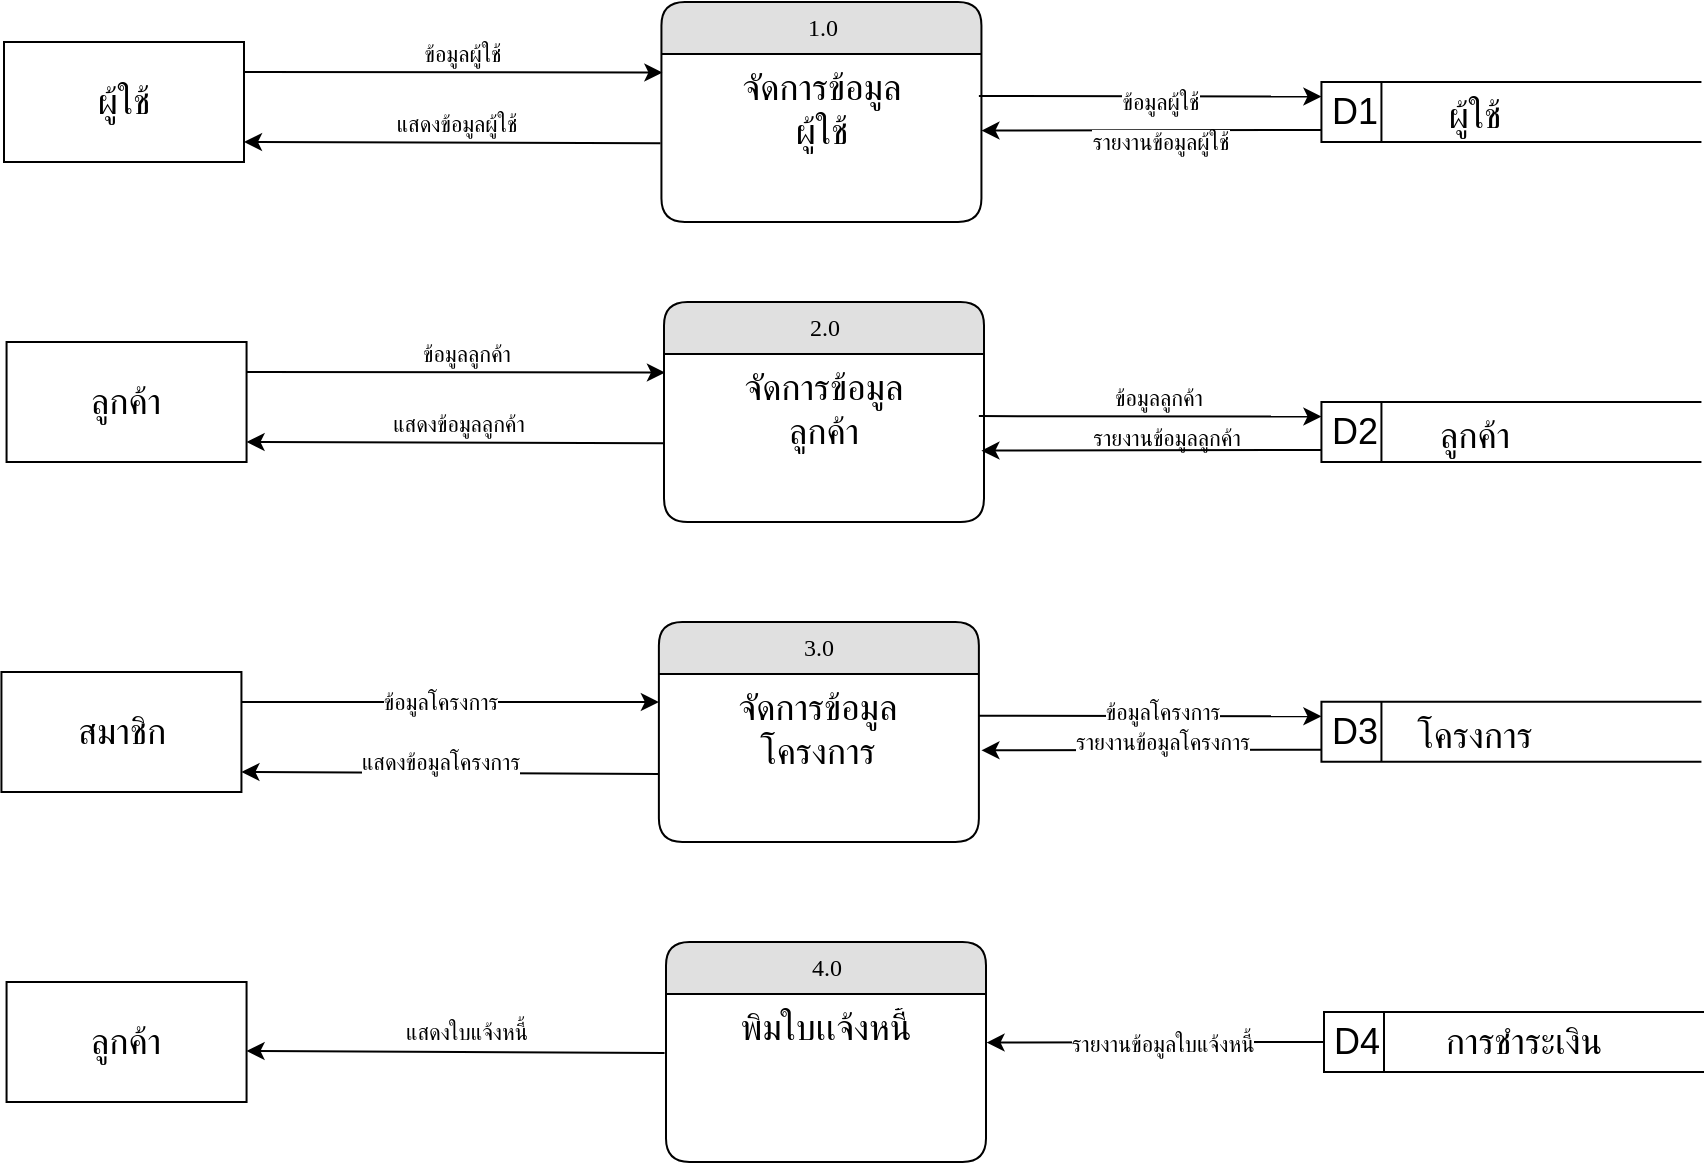 <mxfile version="25.0.3">
  <diagram name="Page-1" id="b520641d-4fe3-3701-9064-5fc419738815">
    <mxGraphModel dx="2411" dy="656" grid="1" gridSize="10" guides="1" tooltips="1" connect="1" arrows="1" fold="1" page="1" pageScale="1" pageWidth="1100" pageHeight="850" background="none" math="0" shadow="0">
      <root>
        <mxCell id="0" />
        <mxCell id="1" parent="0" />
        <mxCell id="21ea969265ad0168-14" value="1.0" style="swimlane;html=1;fontStyle=0;childLayout=stackLayout;horizontal=1;startSize=26;fillColor=#e0e0e0;horizontalStack=0;resizeParent=1;resizeLast=0;collapsible=1;marginBottom=0;swimlaneFillColor=#ffffff;align=center;rounded=1;shadow=0;comic=0;labelBackgroundColor=none;strokeWidth=1;fontFamily=Verdana;fontSize=12" parent="1" vertex="1">
          <mxGeometry x="-71.28" y="60" width="160" height="110" as="geometry" />
        </mxCell>
        <mxCell id="21ea969265ad0168-15" value="&lt;span style=&quot;font-size: 18px;&quot;&gt;จัดการข้อมูล&lt;br&gt;ผู้ใช้&lt;/span&gt;" style="text;html=1;strokeColor=none;fillColor=none;spacingLeft=4;spacingRight=4;whiteSpace=wrap;overflow=hidden;rotatable=0;points=[[0,0.5],[1,0.5]];portConstraint=eastwest;align=center;" parent="21ea969265ad0168-14" vertex="1">
          <mxGeometry y="26" width="160" height="54" as="geometry" />
        </mxCell>
        <mxCell id="J-rECzXJLJKtCDADrSuw-3" value="&lt;span style=&quot;font-size: 18px; text-wrap-mode: nowrap;&quot;&gt;ผู้ใช้&lt;/span&gt;" style="rounded=0;whiteSpace=wrap;html=1;" parent="1" vertex="1">
          <mxGeometry x="-400" y="80" width="120" height="60" as="geometry" />
        </mxCell>
        <mxCell id="J-rECzXJLJKtCDADrSuw-29" value="3.0" style="swimlane;html=1;fontStyle=0;childLayout=stackLayout;horizontal=1;startSize=26;fillColor=#e0e0e0;horizontalStack=0;resizeParent=1;resizeLast=0;collapsible=1;marginBottom=0;swimlaneFillColor=#ffffff;align=center;rounded=1;shadow=0;comic=0;labelBackgroundColor=none;strokeWidth=1;fontFamily=Verdana;fontSize=12" parent="1" vertex="1">
          <mxGeometry x="-72.56" y="370" width="160" height="110" as="geometry" />
        </mxCell>
        <mxCell id="J-rECzXJLJKtCDADrSuw-30" value="&lt;span style=&quot;font-size: 18px;&quot;&gt;จัดการข้อมูล&lt;/span&gt;&lt;div&gt;&lt;span style=&quot;font-size: 18px;&quot;&gt;โครงการ&lt;/span&gt;&lt;/div&gt;" style="text;html=1;strokeColor=none;fillColor=none;spacingLeft=4;spacingRight=4;whiteSpace=wrap;overflow=hidden;rotatable=0;points=[[0,0.5],[1,0.5]];portConstraint=eastwest;align=center;" parent="J-rECzXJLJKtCDADrSuw-29" vertex="1">
          <mxGeometry y="26" width="160" height="54" as="geometry" />
        </mxCell>
        <mxCell id="J-rECzXJLJKtCDADrSuw-31" value="" style="endArrow=classic;html=1;rounded=0;exitX=1;exitY=0.25;exitDx=0;exitDy=0;entryX=0.003;entryY=0.172;entryDx=0;entryDy=0;entryPerimeter=0;" parent="1" source="J-rECzXJLJKtCDADrSuw-3" target="21ea969265ad0168-15" edge="1">
          <mxGeometry width="50" height="50" relative="1" as="geometry">
            <mxPoint x="-261.28" y="90" as="sourcePoint" />
            <mxPoint x="-67.76" y="92.404" as="targetPoint" />
            <Array as="points" />
          </mxGeometry>
        </mxCell>
        <mxCell id="J-rECzXJLJKtCDADrSuw-40" value="ข้อมูลผู้ใช้" style="edgeLabel;html=1;align=center;verticalAlign=middle;resizable=0;points=[];rotation=0;" parent="J-rECzXJLJKtCDADrSuw-31" vertex="1" connectable="0">
          <mxGeometry x="-0.064" y="2" relative="1" as="geometry">
            <mxPoint x="11" y="-7" as="offset" />
          </mxGeometry>
        </mxCell>
        <mxCell id="J-rECzXJLJKtCDADrSuw-32" value="" style="endArrow=classic;html=1;rounded=0;exitX=-0.003;exitY=0.826;exitDx=0;exitDy=0;entryX=1;entryY=0.833;entryDx=0;entryDy=0;entryPerimeter=0;exitPerimeter=0;" parent="1" source="21ea969265ad0168-15" target="J-rECzXJLJKtCDADrSuw-3" edge="1">
          <mxGeometry width="50" height="50" relative="1" as="geometry">
            <mxPoint x="-71.28" y="122" as="sourcePoint" />
            <mxPoint x="-261.28" y="120" as="targetPoint" />
            <Array as="points" />
          </mxGeometry>
        </mxCell>
        <mxCell id="J-rECzXJLJKtCDADrSuw-41" value="แสดงข้อมูลผู้ใช้" style="edgeLabel;html=1;align=center;verticalAlign=middle;resizable=0;points=[];" parent="J-rECzXJLJKtCDADrSuw-32" vertex="1" connectable="0">
          <mxGeometry x="0.072" y="-2" relative="1" as="geometry">
            <mxPoint x="9" y="-8" as="offset" />
          </mxGeometry>
        </mxCell>
        <mxCell id="J-rECzXJLJKtCDADrSuw-49" value="" style="group" parent="1" vertex="1" connectable="0">
          <mxGeometry x="258.72" y="100" width="190" height="30" as="geometry" />
        </mxCell>
        <mxCell id="J-rECzXJLJKtCDADrSuw-50" value="&lt;font style=&quot;font-size: 18px;&quot;&gt;D1&lt;/font&gt;" style="html=1;dashed=0;whiteSpace=wrap;shape=mxgraph.dfd.dataStoreID;align=left;spacingLeft=3;points=[[0,0],[0.5,0],[1,0],[0,0.5],[1,0.5],[0,1],[0.5,1],[1,1]];container=0;" parent="J-rECzXJLJKtCDADrSuw-49" vertex="1">
          <mxGeometry width="190" height="30" as="geometry" />
        </mxCell>
        <mxCell id="J-rECzXJLJKtCDADrSuw-51" value="&lt;font style=&quot;font-size: 18px; font-weight: normal;&quot;&gt;ผู้ใช้&lt;/font&gt;" style="text;strokeColor=none;fillColor=none;html=1;fontSize=24;fontStyle=1;verticalAlign=middle;align=center;container=0;" parent="J-rECzXJLJKtCDADrSuw-49" vertex="1">
          <mxGeometry x="28.5" width="95" height="30" as="geometry" />
        </mxCell>
        <mxCell id="J-rECzXJLJKtCDADrSuw-52" value="" style="endArrow=classic;html=1;rounded=0;exitX=0.992;exitY=0.389;exitDx=0;exitDy=0;exitPerimeter=0;entryX=0;entryY=0.242;entryDx=0;entryDy=0;entryPerimeter=0;" parent="1" target="J-rECzXJLJKtCDADrSuw-50" edge="1">
          <mxGeometry width="50" height="50" relative="1" as="geometry">
            <mxPoint x="87.44" y="107.006" as="sourcePoint" />
            <mxPoint x="258.72" y="110" as="targetPoint" />
            <Array as="points" />
          </mxGeometry>
        </mxCell>
        <mxCell id="J-rECzXJLJKtCDADrSuw-54" value="" style="endArrow=classic;html=1;rounded=0;exitX=-0.001;exitY=0.799;exitDx=0;exitDy=0;exitPerimeter=0;entryX=1;entryY=0.709;entryDx=0;entryDy=0;entryPerimeter=0;" parent="1" source="J-rECzXJLJKtCDADrSuw-50" edge="1">
          <mxGeometry width="50" height="50" relative="1" as="geometry">
            <mxPoint x="257.72" y="130" as="sourcePoint" />
            <mxPoint x="88.72" y="124.286" as="targetPoint" />
            <Array as="points" />
          </mxGeometry>
        </mxCell>
        <mxCell id="J-rECzXJLJKtCDADrSuw-108" value="&lt;span style=&quot;font-size: 18px;&quot;&gt;สมาชิก&lt;/span&gt;" style="rounded=0;whiteSpace=wrap;html=1;" parent="1" vertex="1">
          <mxGeometry x="-401.28" y="395" width="120" height="60" as="geometry" />
        </mxCell>
        <mxCell id="J-rECzXJLJKtCDADrSuw-109" value="" style="endArrow=classic;html=1;rounded=0;exitX=1;exitY=0.25;exitDx=0;exitDy=0;entryX=0.003;entryY=0.172;entryDx=0;entryDy=0;entryPerimeter=0;" parent="1" source="J-rECzXJLJKtCDADrSuw-108" edge="1">
          <mxGeometry width="50" height="50" relative="1" as="geometry">
            <mxPoint x="-262.56" y="405" as="sourcePoint" />
            <mxPoint x="-72.56" y="410" as="targetPoint" />
            <Array as="points" />
          </mxGeometry>
        </mxCell>
        <mxCell id="J-rECzXJLJKtCDADrSuw-111" value="" style="endArrow=classic;html=1;rounded=0;exitX=-0.003;exitY=0.826;exitDx=0;exitDy=0;entryX=1;entryY=0.833;entryDx=0;entryDy=0;entryPerimeter=0;exitPerimeter=0;" parent="1" target="J-rECzXJLJKtCDADrSuw-108" edge="1">
          <mxGeometry width="50" height="50" relative="1" as="geometry">
            <mxPoint x="-72.56" y="446" as="sourcePoint" />
            <mxPoint x="-262.56" y="435" as="targetPoint" />
            <Array as="points" />
          </mxGeometry>
        </mxCell>
        <mxCell id="J-rECzXJLJKtCDADrSuw-119" value="" style="group" parent="1" vertex="1" connectable="0">
          <mxGeometry x="258.72" y="409.88" width="190" height="30" as="geometry" />
        </mxCell>
        <mxCell id="J-rECzXJLJKtCDADrSuw-120" value="&lt;font style=&quot;font-size: 18px;&quot;&gt;D3&lt;/font&gt;" style="html=1;dashed=0;whiteSpace=wrap;shape=mxgraph.dfd.dataStoreID;align=left;spacingLeft=3;points=[[0,0],[0.5,0],[1,0],[0,0.5],[1,0.5],[0,1],[0.5,1],[1,1]];container=0;" parent="J-rECzXJLJKtCDADrSuw-119" vertex="1">
          <mxGeometry width="190" height="30" as="geometry" />
        </mxCell>
        <mxCell id="J-rECzXJLJKtCDADrSuw-121" value="&lt;span style=&quot;font-size: 18px; font-weight: 400; text-wrap-mode: wrap;&quot;&gt;โครงการ&lt;/span&gt;" style="text;strokeColor=none;fillColor=none;html=1;fontSize=24;fontStyle=1;verticalAlign=middle;align=center;container=0;" parent="J-rECzXJLJKtCDADrSuw-119" vertex="1">
          <mxGeometry x="28.5" width="95" height="30" as="geometry" />
        </mxCell>
        <mxCell id="J-rECzXJLJKtCDADrSuw-122" value="" style="endArrow=classic;html=1;rounded=0;exitX=0.992;exitY=0.389;exitDx=0;exitDy=0;exitPerimeter=0;entryX=0;entryY=0.242;entryDx=0;entryDy=0;entryPerimeter=0;" parent="1" target="J-rECzXJLJKtCDADrSuw-120" edge="1">
          <mxGeometry width="50" height="50" relative="1" as="geometry">
            <mxPoint x="87.44" y="416.886" as="sourcePoint" />
            <mxPoint x="258.72" y="419.88" as="targetPoint" />
            <Array as="points" />
          </mxGeometry>
        </mxCell>
        <mxCell id="J-rECzXJLJKtCDADrSuw-124" value="" style="endArrow=classic;html=1;rounded=0;exitX=-0.001;exitY=0.799;exitDx=0;exitDy=0;exitPerimeter=0;entryX=1;entryY=0.709;entryDx=0;entryDy=0;entryPerimeter=0;" parent="1" source="J-rECzXJLJKtCDADrSuw-120" edge="1">
          <mxGeometry width="50" height="50" relative="1" as="geometry">
            <mxPoint x="257.72" y="439.88" as="sourcePoint" />
            <mxPoint x="88.72" y="434.166" as="targetPoint" />
            <Array as="points" />
          </mxGeometry>
        </mxCell>
        <mxCell id="J-rECzXJLJKtCDADrSuw-140" value="4.0" style="swimlane;html=1;fontStyle=0;childLayout=stackLayout;horizontal=1;startSize=26;fillColor=#e0e0e0;horizontalStack=0;resizeParent=1;resizeLast=0;collapsible=1;marginBottom=0;swimlaneFillColor=#ffffff;align=center;rounded=1;shadow=0;comic=0;labelBackgroundColor=none;strokeWidth=1;fontFamily=Verdana;fontSize=12" parent="1" vertex="1">
          <mxGeometry x="-69" y="530" width="160" height="110" as="geometry" />
        </mxCell>
        <mxCell id="J-rECzXJLJKtCDADrSuw-202" value="&lt;span style=&quot;font-size: 18px;&quot;&gt;พิมใบเเจ้งหนี้&lt;/span&gt;" style="text;html=1;strokeColor=none;fillColor=none;spacingLeft=4;spacingRight=4;whiteSpace=wrap;overflow=hidden;rotatable=0;points=[[0,0.5],[1,0.5]];portConstraint=eastwest;align=center;" parent="J-rECzXJLJKtCDADrSuw-140" vertex="1">
          <mxGeometry y="26" width="160" height="54" as="geometry" />
        </mxCell>
        <mxCell id="J-rECzXJLJKtCDADrSuw-142" value="&lt;span style=&quot;font-size: 18px;&quot;&gt;ลูกค้า&lt;/span&gt;" style="rounded=0;whiteSpace=wrap;html=1;" parent="1" vertex="1">
          <mxGeometry x="-398.72" y="550" width="120" height="60" as="geometry" />
        </mxCell>
        <mxCell id="J-rECzXJLJKtCDADrSuw-161" value="" style="endArrow=classic;html=1;rounded=0;exitX=-0.001;exitY=0.799;exitDx=0;exitDy=0;exitPerimeter=0;entryX=1;entryY=0.709;entryDx=0;entryDy=0;entryPerimeter=0;" parent="1" edge="1">
          <mxGeometry width="50" height="50" relative="1" as="geometry">
            <mxPoint x="261.09" y="579.97" as="sourcePoint" />
            <mxPoint x="91.28" y="580.286" as="targetPoint" />
            <Array as="points" />
          </mxGeometry>
        </mxCell>
        <mxCell id="J-rECzXJLJKtCDADrSuw-235" value="" style="endArrow=classic;html=1;rounded=0;exitX=-0.003;exitY=0.826;exitDx=0;exitDy=0;entryX=1;entryY=0.833;entryDx=0;entryDy=0;entryPerimeter=0;exitPerimeter=0;" parent="1" edge="1">
          <mxGeometry width="50" height="50" relative="1" as="geometry">
            <mxPoint x="-69.72" y="585.5" as="sourcePoint" />
            <mxPoint x="-278.72" y="584.5" as="targetPoint" />
            <Array as="points" />
          </mxGeometry>
        </mxCell>
        <mxCell id="J-rECzXJLJKtCDADrSuw-236" value="แสดงใบแจ้งหนี้" style="edgeLabel;html=1;align=center;verticalAlign=middle;resizable=0;points=[];" parent="J-rECzXJLJKtCDADrSuw-235" vertex="1" connectable="0">
          <mxGeometry x="0.072" y="-2" relative="1" as="geometry">
            <mxPoint x="12" y="-8" as="offset" />
          </mxGeometry>
        </mxCell>
        <mxCell id="J-rECzXJLJKtCDADrSuw-249" value="รายงานข้อมูลใบแจ้งหนี้" style="edgeLabel;html=1;align=center;verticalAlign=middle;resizable=0;points=[];" parent="J-rECzXJLJKtCDADrSuw-235" vertex="1" connectable="0">
          <mxGeometry x="0.072" y="-2" relative="1" as="geometry">
            <mxPoint x="360" y="-2" as="offset" />
          </mxGeometry>
        </mxCell>
        <mxCell id="J-rECzXJLJKtCDADrSuw-250" value="ข้อมูลผู้ใช้" style="edgeLabel;html=1;align=center;verticalAlign=middle;resizable=0;points=[];" parent="J-rECzXJLJKtCDADrSuw-235" vertex="1" connectable="0">
          <mxGeometry x="0.072" y="-2" relative="1" as="geometry">
            <mxPoint x="359" y="-473" as="offset" />
          </mxGeometry>
        </mxCell>
        <mxCell id="J-rECzXJLJKtCDADrSuw-251" value="รายงานข้อมูลผู้ใช้" style="edgeLabel;html=1;align=center;verticalAlign=middle;resizable=0;points=[];" parent="J-rECzXJLJKtCDADrSuw-235" vertex="1" connectable="0">
          <mxGeometry x="0.072" y="-2" relative="1" as="geometry">
            <mxPoint x="359" y="-453" as="offset" />
          </mxGeometry>
        </mxCell>
        <mxCell id="J-rECzXJLJKtCDADrSuw-256" value="แสดงข้อมูลโครงการ" style="edgeLabel;html=1;align=center;verticalAlign=middle;resizable=0;points=[];" parent="J-rECzXJLJKtCDADrSuw-235" vertex="1" connectable="0">
          <mxGeometry x="0.072" y="-2" relative="1" as="geometry">
            <mxPoint x="-1" y="-143" as="offset" />
          </mxGeometry>
        </mxCell>
        <mxCell id="J-rECzXJLJKtCDADrSuw-259" value="ข้อมูลโครงการ" style="edgeLabel;html=1;align=center;verticalAlign=middle;resizable=0;points=[];" parent="J-rECzXJLJKtCDADrSuw-235" vertex="1" connectable="0">
          <mxGeometry x="0.072" y="-2" relative="1" as="geometry">
            <mxPoint x="-1" y="-173" as="offset" />
          </mxGeometry>
        </mxCell>
        <mxCell id="J-rECzXJLJKtCDADrSuw-260" value="ข้อมูลโครงการ" style="edgeLabel;html=1;align=center;verticalAlign=middle;resizable=0;points=[];" parent="J-rECzXJLJKtCDADrSuw-235" vertex="1" connectable="0">
          <mxGeometry x="0.072" y="-2" relative="1" as="geometry">
            <mxPoint x="360" y="-168" as="offset" />
          </mxGeometry>
        </mxCell>
        <mxCell id="J-rECzXJLJKtCDADrSuw-261" value="รายงานข้อมูลโครงการ" style="edgeLabel;html=1;align=center;verticalAlign=middle;resizable=0;points=[];" parent="J-rECzXJLJKtCDADrSuw-235" vertex="1" connectable="0">
          <mxGeometry x="0.072" y="-2" relative="1" as="geometry">
            <mxPoint x="360" y="-153" as="offset" />
          </mxGeometry>
        </mxCell>
        <mxCell id="q0jEr9tOCAXGT7uGepia-21" value="ข้อมูลลูกค้า" style="edgeLabel;html=1;align=center;verticalAlign=middle;resizable=0;points=[];" parent="J-rECzXJLJKtCDADrSuw-235" vertex="1" connectable="0">
          <mxGeometry x="0.072" y="-2" relative="1" as="geometry">
            <mxPoint x="358" y="-325" as="offset" />
          </mxGeometry>
        </mxCell>
        <mxCell id="q0jEr9tOCAXGT7uGepia-22" value="รายงานข้อมูลลูกค้า" style="edgeLabel;html=1;align=center;verticalAlign=middle;resizable=0;points=[];" parent="J-rECzXJLJKtCDADrSuw-235" vertex="1" connectable="0">
          <mxGeometry x="0.072" y="-2" relative="1" as="geometry">
            <mxPoint x="362" y="-305" as="offset" />
          </mxGeometry>
        </mxCell>
        <mxCell id="J-rECzXJLJKtCDADrSuw-245" value="" style="group" parent="1" vertex="1" connectable="0">
          <mxGeometry x="260" y="565" width="190" height="30" as="geometry" />
        </mxCell>
        <mxCell id="J-rECzXJLJKtCDADrSuw-246" value="&lt;font style=&quot;font-size: 18px;&quot;&gt;D4&lt;/font&gt;" style="html=1;dashed=0;whiteSpace=wrap;shape=mxgraph.dfd.dataStoreID;align=left;spacingLeft=3;points=[[0,0],[0.5,0],[1,0],[0,0.5],[1,0.5],[0,1],[0.5,1],[1,1]];container=0;" parent="J-rECzXJLJKtCDADrSuw-245" vertex="1">
          <mxGeometry width="190" height="30" as="geometry" />
        </mxCell>
        <mxCell id="J-rECzXJLJKtCDADrSuw-244" value="&lt;span style=&quot;font-size: 18px;&quot;&gt;การชำระเงิน&lt;/span&gt;" style="text;strokeColor=none;align=center;fillColor=none;html=1;verticalAlign=middle;whiteSpace=wrap;rounded=0;" parent="J-rECzXJLJKtCDADrSuw-245" vertex="1">
          <mxGeometry x="50" width="100" height="30" as="geometry" />
        </mxCell>
        <mxCell id="q0jEr9tOCAXGT7uGepia-1" value="2.0" style="swimlane;html=1;fontStyle=0;childLayout=stackLayout;horizontal=1;startSize=26;fillColor=#e0e0e0;horizontalStack=0;resizeParent=1;resizeLast=0;collapsible=1;marginBottom=0;swimlaneFillColor=#ffffff;align=center;rounded=1;shadow=0;comic=0;labelBackgroundColor=none;strokeWidth=1;fontFamily=Verdana;fontSize=12" parent="1" vertex="1">
          <mxGeometry x="-70" y="210" width="160" height="110" as="geometry" />
        </mxCell>
        <mxCell id="q0jEr9tOCAXGT7uGepia-2" value="&lt;span style=&quot;font-size: 18px;&quot;&gt;จัดการข้อมูล&lt;br&gt;ลูกค้า&lt;/span&gt;" style="text;html=1;strokeColor=none;fillColor=none;spacingLeft=4;spacingRight=4;whiteSpace=wrap;overflow=hidden;rotatable=0;points=[[0,0.5],[1,0.5]];portConstraint=eastwest;align=center;" parent="q0jEr9tOCAXGT7uGepia-1" vertex="1">
          <mxGeometry y="26" width="160" height="54" as="geometry" />
        </mxCell>
        <mxCell id="q0jEr9tOCAXGT7uGepia-3" value="&lt;font style=&quot;font-size: 18px;&quot;&gt;ลูกค้า&lt;/font&gt;" style="rounded=0;whiteSpace=wrap;html=1;" parent="1" vertex="1">
          <mxGeometry x="-398.72" y="230" width="120" height="60" as="geometry" />
        </mxCell>
        <mxCell id="q0jEr9tOCAXGT7uGepia-4" value="" style="endArrow=classic;html=1;rounded=0;exitX=1;exitY=0.25;exitDx=0;exitDy=0;entryX=0.003;entryY=0.172;entryDx=0;entryDy=0;entryPerimeter=0;" parent="1" source="q0jEr9tOCAXGT7uGepia-3" target="q0jEr9tOCAXGT7uGepia-2" edge="1">
          <mxGeometry width="50" height="50" relative="1" as="geometry">
            <mxPoint x="-260.0" y="240" as="sourcePoint" />
            <mxPoint x="-66.48" y="242.404" as="targetPoint" />
            <Array as="points" />
          </mxGeometry>
        </mxCell>
        <mxCell id="q0jEr9tOCAXGT7uGepia-5" value="ข้อมูลลูกค้า" style="edgeLabel;html=1;align=center;verticalAlign=middle;resizable=0;points=[];rotation=0;" parent="q0jEr9tOCAXGT7uGepia-4" vertex="1" connectable="0">
          <mxGeometry x="-0.064" y="2" relative="1" as="geometry">
            <mxPoint x="11" y="-7" as="offset" />
          </mxGeometry>
        </mxCell>
        <mxCell id="q0jEr9tOCAXGT7uGepia-6" value="" style="endArrow=classic;html=1;rounded=0;exitX=-0.003;exitY=0.826;exitDx=0;exitDy=0;entryX=1;entryY=0.833;entryDx=0;entryDy=0;entryPerimeter=0;exitPerimeter=0;" parent="1" source="q0jEr9tOCAXGT7uGepia-2" target="q0jEr9tOCAXGT7uGepia-3" edge="1">
          <mxGeometry width="50" height="50" relative="1" as="geometry">
            <mxPoint x="-70" y="272" as="sourcePoint" />
            <mxPoint x="-260.0" y="270" as="targetPoint" />
            <Array as="points" />
          </mxGeometry>
        </mxCell>
        <mxCell id="q0jEr9tOCAXGT7uGepia-7" value="แสดงข้อมูลลูกค้า" style="edgeLabel;html=1;align=center;verticalAlign=middle;resizable=0;points=[];" parent="q0jEr9tOCAXGT7uGepia-6" vertex="1" connectable="0">
          <mxGeometry x="0.072" y="-2" relative="1" as="geometry">
            <mxPoint x="9" y="-8" as="offset" />
          </mxGeometry>
        </mxCell>
        <mxCell id="q0jEr9tOCAXGT7uGepia-13" value="" style="group" parent="1" vertex="1" connectable="0">
          <mxGeometry x="258.72" y="260.03" width="190" height="30" as="geometry" />
        </mxCell>
        <mxCell id="q0jEr9tOCAXGT7uGepia-14" value="&lt;font style=&quot;font-size: 18px;&quot;&gt;D2&lt;/font&gt;" style="html=1;dashed=0;whiteSpace=wrap;shape=mxgraph.dfd.dataStoreID;align=left;spacingLeft=3;points=[[0,0],[0.5,0],[1,0],[0,0.5],[1,0.5],[0,1],[0.5,1],[1,1]];container=0;" parent="q0jEr9tOCAXGT7uGepia-13" vertex="1">
          <mxGeometry width="190" height="30" as="geometry" />
        </mxCell>
        <mxCell id="q0jEr9tOCAXGT7uGepia-15" value="&lt;span style=&quot;font-size: 18px; font-weight: 400; text-wrap-mode: wrap;&quot;&gt;ลูกค้า&lt;/span&gt;" style="text;strokeColor=none;fillColor=none;html=1;fontSize=24;fontStyle=1;verticalAlign=middle;align=center;container=0;" parent="q0jEr9tOCAXGT7uGepia-13" vertex="1">
          <mxGeometry x="28.5" width="95" height="30" as="geometry" />
        </mxCell>
        <mxCell id="q0jEr9tOCAXGT7uGepia-16" value="" style="endArrow=classic;html=1;rounded=0;exitX=0.992;exitY=0.389;exitDx=0;exitDy=0;exitPerimeter=0;entryX=0;entryY=0.242;entryDx=0;entryDy=0;entryPerimeter=0;" parent="1" target="q0jEr9tOCAXGT7uGepia-14" edge="1">
          <mxGeometry width="50" height="50" relative="1" as="geometry">
            <mxPoint x="87.44" y="267.036" as="sourcePoint" />
            <mxPoint x="258.72" y="270.03" as="targetPoint" />
            <Array as="points" />
          </mxGeometry>
        </mxCell>
        <mxCell id="q0jEr9tOCAXGT7uGepia-17" value="" style="endArrow=classic;html=1;rounded=0;exitX=-0.001;exitY=0.799;exitDx=0;exitDy=0;exitPerimeter=0;entryX=1;entryY=0.709;entryDx=0;entryDy=0;entryPerimeter=0;" parent="1" source="q0jEr9tOCAXGT7uGepia-14" edge="1">
          <mxGeometry width="50" height="50" relative="1" as="geometry">
            <mxPoint x="257.72" y="290.03" as="sourcePoint" />
            <mxPoint x="88.72" y="284.316" as="targetPoint" />
            <Array as="points" />
          </mxGeometry>
        </mxCell>
      </root>
    </mxGraphModel>
  </diagram>
</mxfile>
